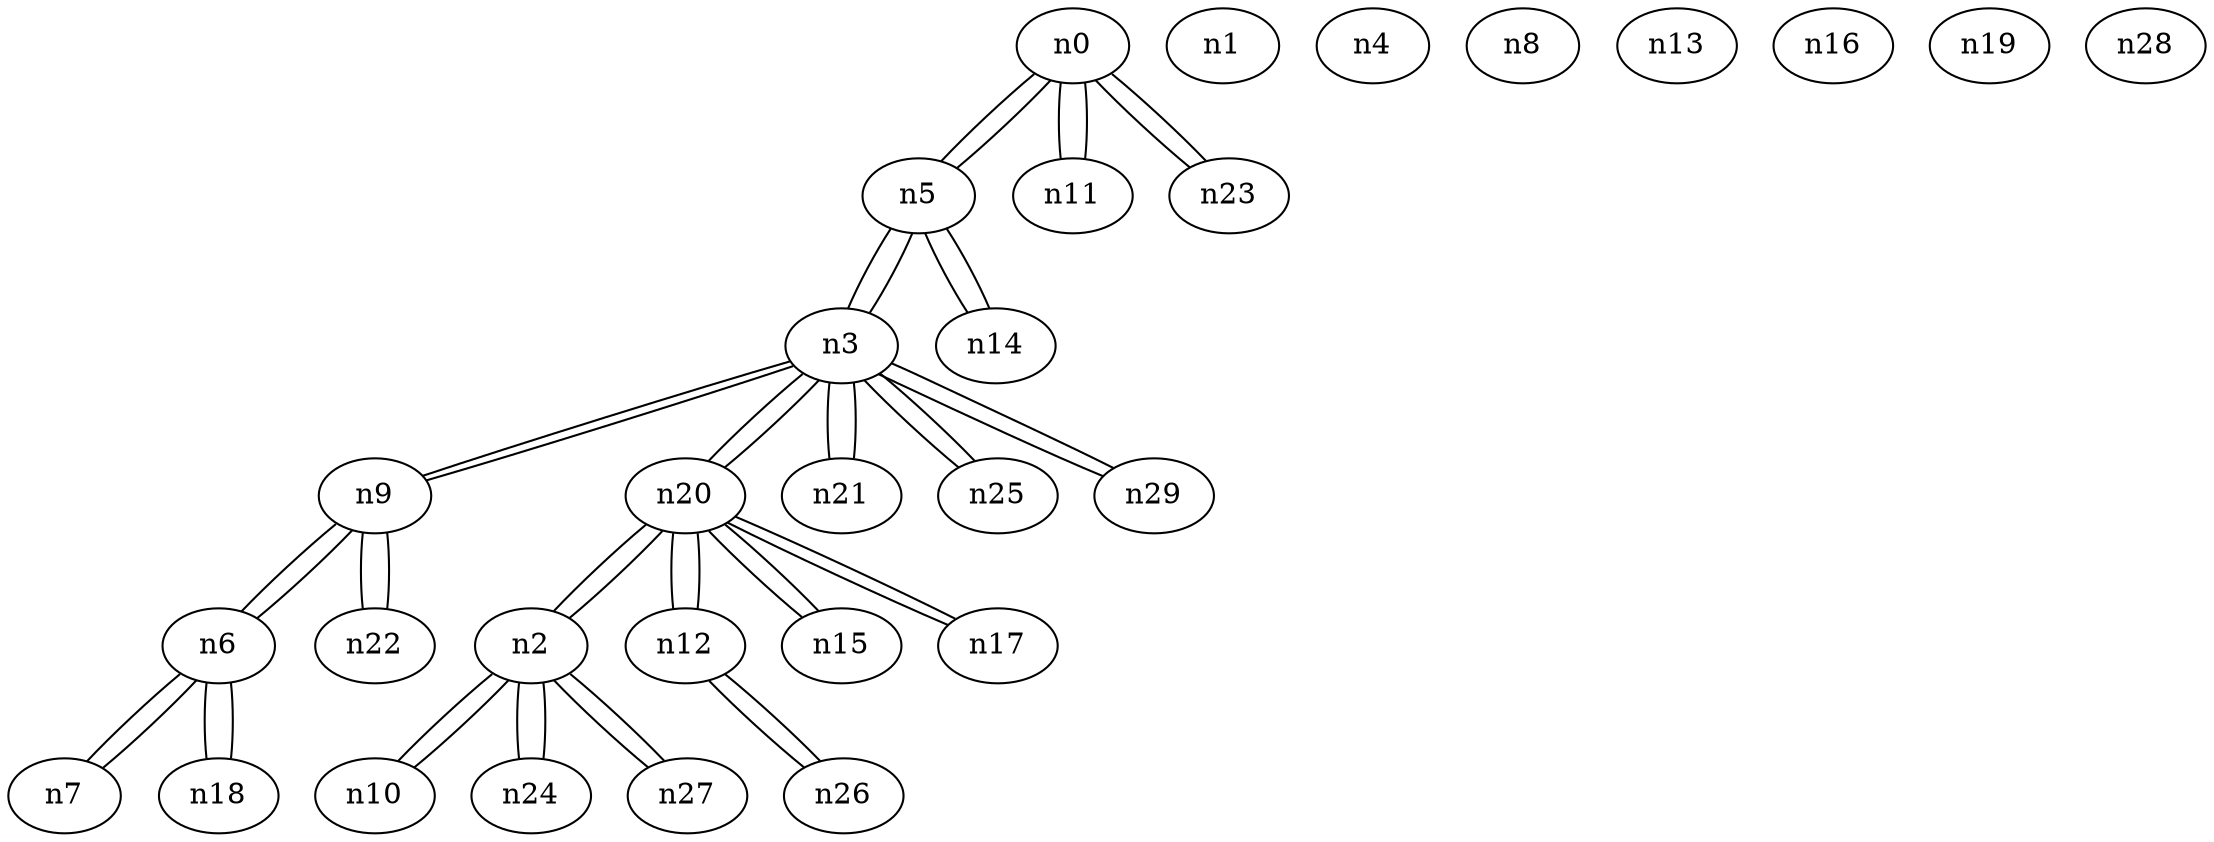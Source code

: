 graph {
n0;
n1;
n2;
n3;
n4;
n5;
n6;
n7;
n8;
n9;
n10;
n11;
n12;
n13;
n14;
n15;
n16;
n17;
n18;
n19;
n20;
n21;
n22;
n23;
n24;
n25;
n26;
n27;
n28;
n29;
n0 -- n23;
n0 -- n11;
n0 -- n5;
n2 -- n20;
n2 -- n10;
n2 -- n24;
n2 -- n27;
n3 -- n21;
n3 -- n25;
n3 -- n20;
n3 -- n9;
n3 -- n5;
n3 -- n29;
n5 -- n0;
n5 -- n3;
n5 -- n14;
n6 -- n18;
n6 -- n9;
n6 -- n7;
n7 -- n6;
n9 -- n6;
n9 -- n22;
n9 -- n3;
n10 -- n2;
n11 -- n0;
n12 -- n26;
n12 -- n20;
n14 -- n5;
n15 -- n20;
n17 -- n20;
n18 -- n6;
n20 -- n2;
n20 -- n3;
n20 -- n17;
n20 -- n15;
n20 -- n12;
n21 -- n3;
n22 -- n9;
n23 -- n0;
n24 -- n2;
n25 -- n3;
n26 -- n12;
n27 -- n2;
n29 -- n3;
}
